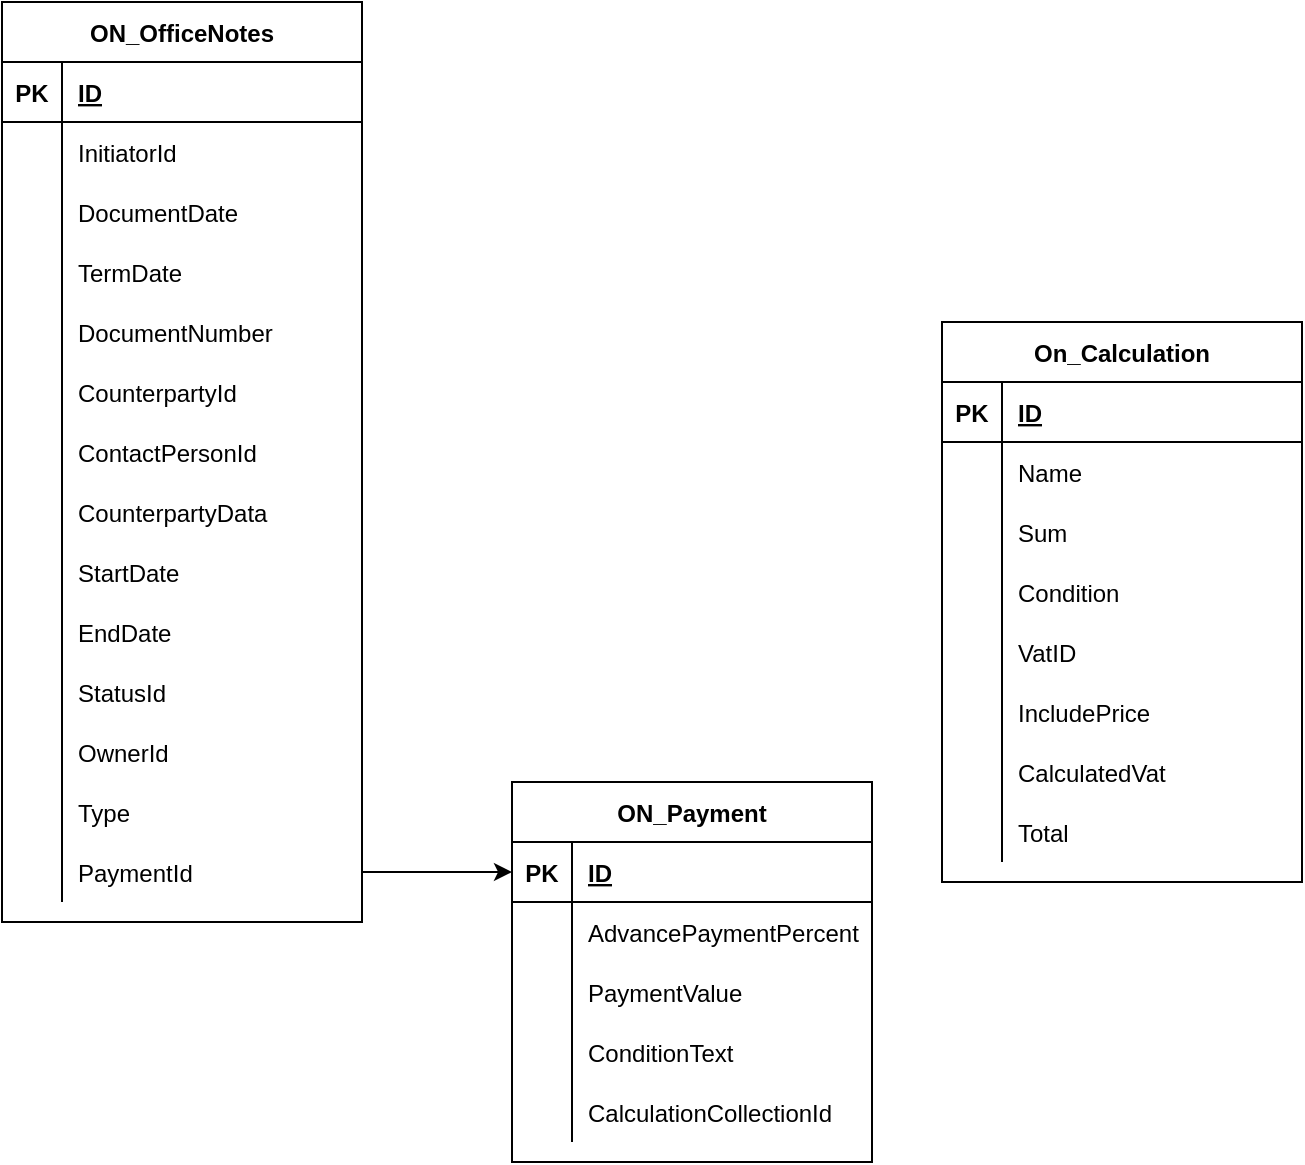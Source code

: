 <mxfile version="14.9.3" type="github">
  <diagram id="o9tZzDsZc5EpWewqO8UT" name="Page-1">
    <mxGraphModel dx="2035" dy="663" grid="1" gridSize="10" guides="1" tooltips="1" connect="1" arrows="1" fold="1" page="1" pageScale="1" pageWidth="850" pageHeight="1100" math="0" shadow="0">
      <root>
        <mxCell id="0" />
        <mxCell id="1" parent="0" />
        <mxCell id="1RrpfRTcjB2mCcqAEJ5P-1" value="ON_OfficeNotes" style="shape=table;startSize=30;container=1;collapsible=1;childLayout=tableLayout;fixedRows=1;rowLines=0;fontStyle=1;align=center;resizeLast=1;" vertex="1" parent="1">
          <mxGeometry x="-10" y="50" width="180" height="460" as="geometry" />
        </mxCell>
        <mxCell id="1RrpfRTcjB2mCcqAEJ5P-2" value="" style="shape=partialRectangle;collapsible=0;dropTarget=0;pointerEvents=0;fillColor=none;top=0;left=0;bottom=1;right=0;points=[[0,0.5],[1,0.5]];portConstraint=eastwest;" vertex="1" parent="1RrpfRTcjB2mCcqAEJ5P-1">
          <mxGeometry y="30" width="180" height="30" as="geometry" />
        </mxCell>
        <mxCell id="1RrpfRTcjB2mCcqAEJ5P-3" value="PK" style="shape=partialRectangle;connectable=0;fillColor=none;top=0;left=0;bottom=0;right=0;fontStyle=1;overflow=hidden;" vertex="1" parent="1RrpfRTcjB2mCcqAEJ5P-2">
          <mxGeometry width="30" height="30" as="geometry" />
        </mxCell>
        <mxCell id="1RrpfRTcjB2mCcqAEJ5P-4" value="ID" style="shape=partialRectangle;connectable=0;fillColor=none;top=0;left=0;bottom=0;right=0;align=left;spacingLeft=6;fontStyle=5;overflow=hidden;" vertex="1" parent="1RrpfRTcjB2mCcqAEJ5P-2">
          <mxGeometry x="30" width="150" height="30" as="geometry" />
        </mxCell>
        <mxCell id="1RrpfRTcjB2mCcqAEJ5P-5" value="" style="shape=partialRectangle;collapsible=0;dropTarget=0;pointerEvents=0;fillColor=none;top=0;left=0;bottom=0;right=0;points=[[0,0.5],[1,0.5]];portConstraint=eastwest;" vertex="1" parent="1RrpfRTcjB2mCcqAEJ5P-1">
          <mxGeometry y="60" width="180" height="30" as="geometry" />
        </mxCell>
        <mxCell id="1RrpfRTcjB2mCcqAEJ5P-6" value="" style="shape=partialRectangle;connectable=0;fillColor=none;top=0;left=0;bottom=0;right=0;editable=1;overflow=hidden;" vertex="1" parent="1RrpfRTcjB2mCcqAEJ5P-5">
          <mxGeometry width="30" height="30" as="geometry" />
        </mxCell>
        <mxCell id="1RrpfRTcjB2mCcqAEJ5P-7" value="InitiatorId" style="shape=partialRectangle;connectable=0;fillColor=none;top=0;left=0;bottom=0;right=0;align=left;spacingLeft=6;overflow=hidden;" vertex="1" parent="1RrpfRTcjB2mCcqAEJ5P-5">
          <mxGeometry x="30" width="150" height="30" as="geometry" />
        </mxCell>
        <mxCell id="1RrpfRTcjB2mCcqAEJ5P-8" value="" style="shape=partialRectangle;collapsible=0;dropTarget=0;pointerEvents=0;fillColor=none;top=0;left=0;bottom=0;right=0;points=[[0,0.5],[1,0.5]];portConstraint=eastwest;" vertex="1" parent="1RrpfRTcjB2mCcqAEJ5P-1">
          <mxGeometry y="90" width="180" height="30" as="geometry" />
        </mxCell>
        <mxCell id="1RrpfRTcjB2mCcqAEJ5P-9" value="" style="shape=partialRectangle;connectable=0;fillColor=none;top=0;left=0;bottom=0;right=0;editable=1;overflow=hidden;" vertex="1" parent="1RrpfRTcjB2mCcqAEJ5P-8">
          <mxGeometry width="30" height="30" as="geometry" />
        </mxCell>
        <mxCell id="1RrpfRTcjB2mCcqAEJ5P-10" value="DocumentDate" style="shape=partialRectangle;connectable=0;fillColor=none;top=0;left=0;bottom=0;right=0;align=left;spacingLeft=6;overflow=hidden;" vertex="1" parent="1RrpfRTcjB2mCcqAEJ5P-8">
          <mxGeometry x="30" width="150" height="30" as="geometry" />
        </mxCell>
        <mxCell id="1RrpfRTcjB2mCcqAEJ5P-11" value="" style="shape=partialRectangle;collapsible=0;dropTarget=0;pointerEvents=0;fillColor=none;top=0;left=0;bottom=0;right=0;points=[[0,0.5],[1,0.5]];portConstraint=eastwest;" vertex="1" parent="1RrpfRTcjB2mCcqAEJ5P-1">
          <mxGeometry y="120" width="180" height="30" as="geometry" />
        </mxCell>
        <mxCell id="1RrpfRTcjB2mCcqAEJ5P-12" value="" style="shape=partialRectangle;connectable=0;fillColor=none;top=0;left=0;bottom=0;right=0;editable=1;overflow=hidden;" vertex="1" parent="1RrpfRTcjB2mCcqAEJ5P-11">
          <mxGeometry width="30" height="30" as="geometry" />
        </mxCell>
        <mxCell id="1RrpfRTcjB2mCcqAEJ5P-13" value="TermDate" style="shape=partialRectangle;connectable=0;fillColor=none;top=0;left=0;bottom=0;right=0;align=left;spacingLeft=6;overflow=hidden;" vertex="1" parent="1RrpfRTcjB2mCcqAEJ5P-11">
          <mxGeometry x="30" width="150" height="30" as="geometry" />
        </mxCell>
        <mxCell id="1RrpfRTcjB2mCcqAEJ5P-14" value="" style="shape=partialRectangle;collapsible=0;dropTarget=0;pointerEvents=0;fillColor=none;top=0;left=0;bottom=0;right=0;points=[[0,0.5],[1,0.5]];portConstraint=eastwest;" vertex="1" parent="1RrpfRTcjB2mCcqAEJ5P-1">
          <mxGeometry y="150" width="180" height="30" as="geometry" />
        </mxCell>
        <mxCell id="1RrpfRTcjB2mCcqAEJ5P-15" value="" style="shape=partialRectangle;connectable=0;fillColor=none;top=0;left=0;bottom=0;right=0;editable=1;overflow=hidden;" vertex="1" parent="1RrpfRTcjB2mCcqAEJ5P-14">
          <mxGeometry width="30" height="30" as="geometry" />
        </mxCell>
        <mxCell id="1RrpfRTcjB2mCcqAEJ5P-16" value="DocumentNumber" style="shape=partialRectangle;connectable=0;fillColor=none;top=0;left=0;bottom=0;right=0;align=left;spacingLeft=6;overflow=hidden;" vertex="1" parent="1RrpfRTcjB2mCcqAEJ5P-14">
          <mxGeometry x="30" width="150" height="30" as="geometry" />
        </mxCell>
        <mxCell id="1RrpfRTcjB2mCcqAEJ5P-17" value="" style="shape=partialRectangle;collapsible=0;dropTarget=0;pointerEvents=0;fillColor=none;top=0;left=0;bottom=0;right=0;points=[[0,0.5],[1,0.5]];portConstraint=eastwest;" vertex="1" parent="1RrpfRTcjB2mCcqAEJ5P-1">
          <mxGeometry y="180" width="180" height="30" as="geometry" />
        </mxCell>
        <mxCell id="1RrpfRTcjB2mCcqAEJ5P-18" value="" style="shape=partialRectangle;connectable=0;fillColor=none;top=0;left=0;bottom=0;right=0;editable=1;overflow=hidden;" vertex="1" parent="1RrpfRTcjB2mCcqAEJ5P-17">
          <mxGeometry width="30" height="30" as="geometry" />
        </mxCell>
        <mxCell id="1RrpfRTcjB2mCcqAEJ5P-19" value="CounterpartyId" style="shape=partialRectangle;connectable=0;fillColor=none;top=0;left=0;bottom=0;right=0;align=left;spacingLeft=6;overflow=hidden;" vertex="1" parent="1RrpfRTcjB2mCcqAEJ5P-17">
          <mxGeometry x="30" width="150" height="30" as="geometry" />
        </mxCell>
        <mxCell id="1RrpfRTcjB2mCcqAEJ5P-20" value="" style="shape=partialRectangle;collapsible=0;dropTarget=0;pointerEvents=0;fillColor=none;top=0;left=0;bottom=0;right=0;points=[[0,0.5],[1,0.5]];portConstraint=eastwest;" vertex="1" parent="1RrpfRTcjB2mCcqAEJ5P-1">
          <mxGeometry y="210" width="180" height="30" as="geometry" />
        </mxCell>
        <mxCell id="1RrpfRTcjB2mCcqAEJ5P-21" value="" style="shape=partialRectangle;connectable=0;fillColor=none;top=0;left=0;bottom=0;right=0;editable=1;overflow=hidden;" vertex="1" parent="1RrpfRTcjB2mCcqAEJ5P-20">
          <mxGeometry width="30" height="30" as="geometry" />
        </mxCell>
        <mxCell id="1RrpfRTcjB2mCcqAEJ5P-22" value="ContactPersonId" style="shape=partialRectangle;connectable=0;fillColor=none;top=0;left=0;bottom=0;right=0;align=left;spacingLeft=6;overflow=hidden;" vertex="1" parent="1RrpfRTcjB2mCcqAEJ5P-20">
          <mxGeometry x="30" width="150" height="30" as="geometry" />
        </mxCell>
        <mxCell id="1RrpfRTcjB2mCcqAEJ5P-23" value="" style="shape=partialRectangle;collapsible=0;dropTarget=0;pointerEvents=0;fillColor=none;top=0;left=0;bottom=0;right=0;points=[[0,0.5],[1,0.5]];portConstraint=eastwest;" vertex="1" parent="1RrpfRTcjB2mCcqAEJ5P-1">
          <mxGeometry y="240" width="180" height="30" as="geometry" />
        </mxCell>
        <mxCell id="1RrpfRTcjB2mCcqAEJ5P-24" value="" style="shape=partialRectangle;connectable=0;fillColor=none;top=0;left=0;bottom=0;right=0;editable=1;overflow=hidden;" vertex="1" parent="1RrpfRTcjB2mCcqAEJ5P-23">
          <mxGeometry width="30" height="30" as="geometry" />
        </mxCell>
        <mxCell id="1RrpfRTcjB2mCcqAEJ5P-25" value="CounterpartyData" style="shape=partialRectangle;connectable=0;fillColor=none;top=0;left=0;bottom=0;right=0;align=left;spacingLeft=6;overflow=hidden;" vertex="1" parent="1RrpfRTcjB2mCcqAEJ5P-23">
          <mxGeometry x="30" width="150" height="30" as="geometry" />
        </mxCell>
        <mxCell id="1RrpfRTcjB2mCcqAEJ5P-26" value="" style="shape=partialRectangle;collapsible=0;dropTarget=0;pointerEvents=0;fillColor=none;top=0;left=0;bottom=0;right=0;points=[[0,0.5],[1,0.5]];portConstraint=eastwest;" vertex="1" parent="1RrpfRTcjB2mCcqAEJ5P-1">
          <mxGeometry y="270" width="180" height="30" as="geometry" />
        </mxCell>
        <mxCell id="1RrpfRTcjB2mCcqAEJ5P-27" value="" style="shape=partialRectangle;connectable=0;fillColor=none;top=0;left=0;bottom=0;right=0;editable=1;overflow=hidden;" vertex="1" parent="1RrpfRTcjB2mCcqAEJ5P-26">
          <mxGeometry width="30" height="30" as="geometry" />
        </mxCell>
        <mxCell id="1RrpfRTcjB2mCcqAEJ5P-28" value="StartDate" style="shape=partialRectangle;connectable=0;fillColor=none;top=0;left=0;bottom=0;right=0;align=left;spacingLeft=6;overflow=hidden;" vertex="1" parent="1RrpfRTcjB2mCcqAEJ5P-26">
          <mxGeometry x="30" width="150" height="30" as="geometry" />
        </mxCell>
        <mxCell id="1RrpfRTcjB2mCcqAEJ5P-29" value="" style="shape=partialRectangle;collapsible=0;dropTarget=0;pointerEvents=0;fillColor=none;top=0;left=0;bottom=0;right=0;points=[[0,0.5],[1,0.5]];portConstraint=eastwest;" vertex="1" parent="1RrpfRTcjB2mCcqAEJ5P-1">
          <mxGeometry y="300" width="180" height="30" as="geometry" />
        </mxCell>
        <mxCell id="1RrpfRTcjB2mCcqAEJ5P-30" value="" style="shape=partialRectangle;connectable=0;fillColor=none;top=0;left=0;bottom=0;right=0;editable=1;overflow=hidden;" vertex="1" parent="1RrpfRTcjB2mCcqAEJ5P-29">
          <mxGeometry width="30" height="30" as="geometry" />
        </mxCell>
        <mxCell id="1RrpfRTcjB2mCcqAEJ5P-31" value="EndDate" style="shape=partialRectangle;connectable=0;fillColor=none;top=0;left=0;bottom=0;right=0;align=left;spacingLeft=6;overflow=hidden;" vertex="1" parent="1RrpfRTcjB2mCcqAEJ5P-29">
          <mxGeometry x="30" width="150" height="30" as="geometry" />
        </mxCell>
        <mxCell id="1RrpfRTcjB2mCcqAEJ5P-32" value="" style="shape=partialRectangle;collapsible=0;dropTarget=0;pointerEvents=0;fillColor=none;top=0;left=0;bottom=0;right=0;points=[[0,0.5],[1,0.5]];portConstraint=eastwest;" vertex="1" parent="1RrpfRTcjB2mCcqAEJ5P-1">
          <mxGeometry y="330" width="180" height="30" as="geometry" />
        </mxCell>
        <mxCell id="1RrpfRTcjB2mCcqAEJ5P-33" value="" style="shape=partialRectangle;connectable=0;fillColor=none;top=0;left=0;bottom=0;right=0;editable=1;overflow=hidden;" vertex="1" parent="1RrpfRTcjB2mCcqAEJ5P-32">
          <mxGeometry width="30" height="30" as="geometry" />
        </mxCell>
        <mxCell id="1RrpfRTcjB2mCcqAEJ5P-34" value="StatusId" style="shape=partialRectangle;connectable=0;fillColor=none;top=0;left=0;bottom=0;right=0;align=left;spacingLeft=6;overflow=hidden;" vertex="1" parent="1RrpfRTcjB2mCcqAEJ5P-32">
          <mxGeometry x="30" width="150" height="30" as="geometry" />
        </mxCell>
        <mxCell id="1RrpfRTcjB2mCcqAEJ5P-69" value="" style="shape=partialRectangle;collapsible=0;dropTarget=0;pointerEvents=0;fillColor=none;top=0;left=0;bottom=0;right=0;points=[[0,0.5],[1,0.5]];portConstraint=eastwest;" vertex="1" parent="1RrpfRTcjB2mCcqAEJ5P-1">
          <mxGeometry y="360" width="180" height="30" as="geometry" />
        </mxCell>
        <mxCell id="1RrpfRTcjB2mCcqAEJ5P-70" value="" style="shape=partialRectangle;connectable=0;fillColor=none;top=0;left=0;bottom=0;right=0;editable=1;overflow=hidden;" vertex="1" parent="1RrpfRTcjB2mCcqAEJ5P-69">
          <mxGeometry width="30" height="30" as="geometry" />
        </mxCell>
        <mxCell id="1RrpfRTcjB2mCcqAEJ5P-71" value="OwnerId" style="shape=partialRectangle;connectable=0;fillColor=none;top=0;left=0;bottom=0;right=0;align=left;spacingLeft=6;overflow=hidden;" vertex="1" parent="1RrpfRTcjB2mCcqAEJ5P-69">
          <mxGeometry x="30" width="150" height="30" as="geometry" />
        </mxCell>
        <mxCell id="1RrpfRTcjB2mCcqAEJ5P-72" value="" style="shape=partialRectangle;collapsible=0;dropTarget=0;pointerEvents=0;fillColor=none;top=0;left=0;bottom=0;right=0;points=[[0,0.5],[1,0.5]];portConstraint=eastwest;" vertex="1" parent="1RrpfRTcjB2mCcqAEJ5P-1">
          <mxGeometry y="390" width="180" height="30" as="geometry" />
        </mxCell>
        <mxCell id="1RrpfRTcjB2mCcqAEJ5P-73" value="" style="shape=partialRectangle;connectable=0;fillColor=none;top=0;left=0;bottom=0;right=0;editable=1;overflow=hidden;" vertex="1" parent="1RrpfRTcjB2mCcqAEJ5P-72">
          <mxGeometry width="30" height="30" as="geometry" />
        </mxCell>
        <mxCell id="1RrpfRTcjB2mCcqAEJ5P-74" value="Type" style="shape=partialRectangle;connectable=0;fillColor=none;top=0;left=0;bottom=0;right=0;align=left;spacingLeft=6;overflow=hidden;" vertex="1" parent="1RrpfRTcjB2mCcqAEJ5P-72">
          <mxGeometry x="30" width="150" height="30" as="geometry" />
        </mxCell>
        <mxCell id="1RrpfRTcjB2mCcqAEJ5P-75" value="" style="shape=partialRectangle;collapsible=0;dropTarget=0;pointerEvents=0;fillColor=none;top=0;left=0;bottom=0;right=0;points=[[0,0.5],[1,0.5]];portConstraint=eastwest;" vertex="1" parent="1RrpfRTcjB2mCcqAEJ5P-1">
          <mxGeometry y="420" width="180" height="30" as="geometry" />
        </mxCell>
        <mxCell id="1RrpfRTcjB2mCcqAEJ5P-76" value="" style="shape=partialRectangle;connectable=0;fillColor=none;top=0;left=0;bottom=0;right=0;editable=1;overflow=hidden;" vertex="1" parent="1RrpfRTcjB2mCcqAEJ5P-75">
          <mxGeometry width="30" height="30" as="geometry" />
        </mxCell>
        <mxCell id="1RrpfRTcjB2mCcqAEJ5P-77" value="PaymentId" style="shape=partialRectangle;connectable=0;fillColor=none;top=0;left=0;bottom=0;right=0;align=left;spacingLeft=6;overflow=hidden;" vertex="1" parent="1RrpfRTcjB2mCcqAEJ5P-75">
          <mxGeometry x="30" width="150" height="30" as="geometry" />
        </mxCell>
        <mxCell id="1RrpfRTcjB2mCcqAEJ5P-87" style="edgeStyle=orthogonalEdgeStyle;rounded=0;orthogonalLoop=1;jettySize=auto;html=1;entryX=0;entryY=0.5;entryDx=0;entryDy=0;" edge="1" parent="1" source="1RrpfRTcjB2mCcqAEJ5P-75" target="1RrpfRTcjB2mCcqAEJ5P-89">
          <mxGeometry relative="1" as="geometry">
            <mxPoint x="330" y="260" as="targetPoint" />
          </mxGeometry>
        </mxCell>
        <mxCell id="1RrpfRTcjB2mCcqAEJ5P-88" value="ON_Payment" style="shape=table;startSize=30;container=1;collapsible=1;childLayout=tableLayout;fixedRows=1;rowLines=0;fontStyle=1;align=center;resizeLast=1;" vertex="1" parent="1">
          <mxGeometry x="245" y="440" width="180" height="190" as="geometry" />
        </mxCell>
        <mxCell id="1RrpfRTcjB2mCcqAEJ5P-89" value="" style="shape=partialRectangle;collapsible=0;dropTarget=0;pointerEvents=0;fillColor=none;top=0;left=0;bottom=1;right=0;points=[[0,0.5],[1,0.5]];portConstraint=eastwest;" vertex="1" parent="1RrpfRTcjB2mCcqAEJ5P-88">
          <mxGeometry y="30" width="180" height="30" as="geometry" />
        </mxCell>
        <mxCell id="1RrpfRTcjB2mCcqAEJ5P-90" value="PK" style="shape=partialRectangle;connectable=0;fillColor=none;top=0;left=0;bottom=0;right=0;fontStyle=1;overflow=hidden;" vertex="1" parent="1RrpfRTcjB2mCcqAEJ5P-89">
          <mxGeometry width="30" height="30" as="geometry" />
        </mxCell>
        <mxCell id="1RrpfRTcjB2mCcqAEJ5P-91" value="ID" style="shape=partialRectangle;connectable=0;fillColor=none;top=0;left=0;bottom=0;right=0;align=left;spacingLeft=6;fontStyle=5;overflow=hidden;" vertex="1" parent="1RrpfRTcjB2mCcqAEJ5P-89">
          <mxGeometry x="30" width="150" height="30" as="geometry" />
        </mxCell>
        <mxCell id="1RrpfRTcjB2mCcqAEJ5P-92" value="" style="shape=partialRectangle;collapsible=0;dropTarget=0;pointerEvents=0;fillColor=none;top=0;left=0;bottom=0;right=0;points=[[0,0.5],[1,0.5]];portConstraint=eastwest;" vertex="1" parent="1RrpfRTcjB2mCcqAEJ5P-88">
          <mxGeometry y="60" width="180" height="30" as="geometry" />
        </mxCell>
        <mxCell id="1RrpfRTcjB2mCcqAEJ5P-93" value="" style="shape=partialRectangle;connectable=0;fillColor=none;top=0;left=0;bottom=0;right=0;editable=1;overflow=hidden;" vertex="1" parent="1RrpfRTcjB2mCcqAEJ5P-92">
          <mxGeometry width="30" height="30" as="geometry" />
        </mxCell>
        <mxCell id="1RrpfRTcjB2mCcqAEJ5P-94" value="AdvancePaymentPercent" style="shape=partialRectangle;connectable=0;fillColor=none;top=0;left=0;bottom=0;right=0;align=left;spacingLeft=6;overflow=hidden;" vertex="1" parent="1RrpfRTcjB2mCcqAEJ5P-92">
          <mxGeometry x="30" width="150" height="30" as="geometry" />
        </mxCell>
        <mxCell id="1RrpfRTcjB2mCcqAEJ5P-95" value="" style="shape=partialRectangle;collapsible=0;dropTarget=0;pointerEvents=0;fillColor=none;top=0;left=0;bottom=0;right=0;points=[[0,0.5],[1,0.5]];portConstraint=eastwest;" vertex="1" parent="1RrpfRTcjB2mCcqAEJ5P-88">
          <mxGeometry y="90" width="180" height="30" as="geometry" />
        </mxCell>
        <mxCell id="1RrpfRTcjB2mCcqAEJ5P-96" value="" style="shape=partialRectangle;connectable=0;fillColor=none;top=0;left=0;bottom=0;right=0;editable=1;overflow=hidden;" vertex="1" parent="1RrpfRTcjB2mCcqAEJ5P-95">
          <mxGeometry width="30" height="30" as="geometry" />
        </mxCell>
        <mxCell id="1RrpfRTcjB2mCcqAEJ5P-97" value="PaymentValue" style="shape=partialRectangle;connectable=0;fillColor=none;top=0;left=0;bottom=0;right=0;align=left;spacingLeft=6;overflow=hidden;" vertex="1" parent="1RrpfRTcjB2mCcqAEJ5P-95">
          <mxGeometry x="30" width="150" height="30" as="geometry" />
        </mxCell>
        <mxCell id="1RrpfRTcjB2mCcqAEJ5P-98" value="" style="shape=partialRectangle;collapsible=0;dropTarget=0;pointerEvents=0;fillColor=none;top=0;left=0;bottom=0;right=0;points=[[0,0.5],[1,0.5]];portConstraint=eastwest;" vertex="1" parent="1RrpfRTcjB2mCcqAEJ5P-88">
          <mxGeometry y="120" width="180" height="30" as="geometry" />
        </mxCell>
        <mxCell id="1RrpfRTcjB2mCcqAEJ5P-99" value="" style="shape=partialRectangle;connectable=0;fillColor=none;top=0;left=0;bottom=0;right=0;editable=1;overflow=hidden;" vertex="1" parent="1RrpfRTcjB2mCcqAEJ5P-98">
          <mxGeometry width="30" height="30" as="geometry" />
        </mxCell>
        <mxCell id="1RrpfRTcjB2mCcqAEJ5P-100" value="ConditionText" style="shape=partialRectangle;connectable=0;fillColor=none;top=0;left=0;bottom=0;right=0;align=left;spacingLeft=6;overflow=hidden;" vertex="1" parent="1RrpfRTcjB2mCcqAEJ5P-98">
          <mxGeometry x="30" width="150" height="30" as="geometry" />
        </mxCell>
        <mxCell id="1RrpfRTcjB2mCcqAEJ5P-101" value="" style="shape=partialRectangle;collapsible=0;dropTarget=0;pointerEvents=0;fillColor=none;top=0;left=0;bottom=0;right=0;points=[[0,0.5],[1,0.5]];portConstraint=eastwest;" vertex="1" parent="1RrpfRTcjB2mCcqAEJ5P-88">
          <mxGeometry y="150" width="180" height="30" as="geometry" />
        </mxCell>
        <mxCell id="1RrpfRTcjB2mCcqAEJ5P-102" value="" style="shape=partialRectangle;connectable=0;fillColor=none;top=0;left=0;bottom=0;right=0;editable=1;overflow=hidden;" vertex="1" parent="1RrpfRTcjB2mCcqAEJ5P-101">
          <mxGeometry width="30" height="30" as="geometry" />
        </mxCell>
        <mxCell id="1RrpfRTcjB2mCcqAEJ5P-103" value="CalculationCollectionId" style="shape=partialRectangle;connectable=0;fillColor=none;top=0;left=0;bottom=0;right=0;align=left;spacingLeft=6;overflow=hidden;" vertex="1" parent="1RrpfRTcjB2mCcqAEJ5P-101">
          <mxGeometry x="30" width="150" height="30" as="geometry" />
        </mxCell>
        <mxCell id="1RrpfRTcjB2mCcqAEJ5P-104" value="On_Calculation" style="shape=table;startSize=30;container=1;collapsible=1;childLayout=tableLayout;fixedRows=1;rowLines=0;fontStyle=1;align=center;resizeLast=1;" vertex="1" parent="1">
          <mxGeometry x="460" y="210" width="180" height="280" as="geometry" />
        </mxCell>
        <mxCell id="1RrpfRTcjB2mCcqAEJ5P-105" value="" style="shape=partialRectangle;collapsible=0;dropTarget=0;pointerEvents=0;fillColor=none;top=0;left=0;bottom=1;right=0;points=[[0,0.5],[1,0.5]];portConstraint=eastwest;" vertex="1" parent="1RrpfRTcjB2mCcqAEJ5P-104">
          <mxGeometry y="30" width="180" height="30" as="geometry" />
        </mxCell>
        <mxCell id="1RrpfRTcjB2mCcqAEJ5P-106" value="PK" style="shape=partialRectangle;connectable=0;fillColor=none;top=0;left=0;bottom=0;right=0;fontStyle=1;overflow=hidden;" vertex="1" parent="1RrpfRTcjB2mCcqAEJ5P-105">
          <mxGeometry width="30" height="30" as="geometry" />
        </mxCell>
        <mxCell id="1RrpfRTcjB2mCcqAEJ5P-107" value="ID" style="shape=partialRectangle;connectable=0;fillColor=none;top=0;left=0;bottom=0;right=0;align=left;spacingLeft=6;fontStyle=5;overflow=hidden;" vertex="1" parent="1RrpfRTcjB2mCcqAEJ5P-105">
          <mxGeometry x="30" width="150" height="30" as="geometry" />
        </mxCell>
        <mxCell id="1RrpfRTcjB2mCcqAEJ5P-108" value="" style="shape=partialRectangle;collapsible=0;dropTarget=0;pointerEvents=0;fillColor=none;top=0;left=0;bottom=0;right=0;points=[[0,0.5],[1,0.5]];portConstraint=eastwest;" vertex="1" parent="1RrpfRTcjB2mCcqAEJ5P-104">
          <mxGeometry y="60" width="180" height="30" as="geometry" />
        </mxCell>
        <mxCell id="1RrpfRTcjB2mCcqAEJ5P-109" value="" style="shape=partialRectangle;connectable=0;fillColor=none;top=0;left=0;bottom=0;right=0;editable=1;overflow=hidden;" vertex="1" parent="1RrpfRTcjB2mCcqAEJ5P-108">
          <mxGeometry width="30" height="30" as="geometry" />
        </mxCell>
        <mxCell id="1RrpfRTcjB2mCcqAEJ5P-110" value="Name" style="shape=partialRectangle;connectable=0;fillColor=none;top=0;left=0;bottom=0;right=0;align=left;spacingLeft=6;overflow=hidden;" vertex="1" parent="1RrpfRTcjB2mCcqAEJ5P-108">
          <mxGeometry x="30" width="150" height="30" as="geometry" />
        </mxCell>
        <mxCell id="1RrpfRTcjB2mCcqAEJ5P-111" value="" style="shape=partialRectangle;collapsible=0;dropTarget=0;pointerEvents=0;fillColor=none;top=0;left=0;bottom=0;right=0;points=[[0,0.5],[1,0.5]];portConstraint=eastwest;" vertex="1" parent="1RrpfRTcjB2mCcqAEJ5P-104">
          <mxGeometry y="90" width="180" height="30" as="geometry" />
        </mxCell>
        <mxCell id="1RrpfRTcjB2mCcqAEJ5P-112" value="" style="shape=partialRectangle;connectable=0;fillColor=none;top=0;left=0;bottom=0;right=0;editable=1;overflow=hidden;" vertex="1" parent="1RrpfRTcjB2mCcqAEJ5P-111">
          <mxGeometry width="30" height="30" as="geometry" />
        </mxCell>
        <mxCell id="1RrpfRTcjB2mCcqAEJ5P-113" value="Sum" style="shape=partialRectangle;connectable=0;fillColor=none;top=0;left=0;bottom=0;right=0;align=left;spacingLeft=6;overflow=hidden;" vertex="1" parent="1RrpfRTcjB2mCcqAEJ5P-111">
          <mxGeometry x="30" width="150" height="30" as="geometry" />
        </mxCell>
        <mxCell id="1RrpfRTcjB2mCcqAEJ5P-114" value="" style="shape=partialRectangle;collapsible=0;dropTarget=0;pointerEvents=0;fillColor=none;top=0;left=0;bottom=0;right=0;points=[[0,0.5],[1,0.5]];portConstraint=eastwest;" vertex="1" parent="1RrpfRTcjB2mCcqAEJ5P-104">
          <mxGeometry y="120" width="180" height="30" as="geometry" />
        </mxCell>
        <mxCell id="1RrpfRTcjB2mCcqAEJ5P-115" value="" style="shape=partialRectangle;connectable=0;fillColor=none;top=0;left=0;bottom=0;right=0;editable=1;overflow=hidden;" vertex="1" parent="1RrpfRTcjB2mCcqAEJ5P-114">
          <mxGeometry width="30" height="30" as="geometry" />
        </mxCell>
        <mxCell id="1RrpfRTcjB2mCcqAEJ5P-116" value="Condition" style="shape=partialRectangle;connectable=0;fillColor=none;top=0;left=0;bottom=0;right=0;align=left;spacingLeft=6;overflow=hidden;" vertex="1" parent="1RrpfRTcjB2mCcqAEJ5P-114">
          <mxGeometry x="30" width="150" height="30" as="geometry" />
        </mxCell>
        <mxCell id="1RrpfRTcjB2mCcqAEJ5P-117" value="" style="shape=partialRectangle;collapsible=0;dropTarget=0;pointerEvents=0;fillColor=none;top=0;left=0;bottom=0;right=0;points=[[0,0.5],[1,0.5]];portConstraint=eastwest;" vertex="1" parent="1RrpfRTcjB2mCcqAEJ5P-104">
          <mxGeometry y="150" width="180" height="30" as="geometry" />
        </mxCell>
        <mxCell id="1RrpfRTcjB2mCcqAEJ5P-118" value="" style="shape=partialRectangle;connectable=0;fillColor=none;top=0;left=0;bottom=0;right=0;editable=1;overflow=hidden;" vertex="1" parent="1RrpfRTcjB2mCcqAEJ5P-117">
          <mxGeometry width="30" height="30" as="geometry" />
        </mxCell>
        <mxCell id="1RrpfRTcjB2mCcqAEJ5P-119" value="VatID" style="shape=partialRectangle;connectable=0;fillColor=none;top=0;left=0;bottom=0;right=0;align=left;spacingLeft=6;overflow=hidden;" vertex="1" parent="1RrpfRTcjB2mCcqAEJ5P-117">
          <mxGeometry x="30" width="150" height="30" as="geometry" />
        </mxCell>
        <mxCell id="1RrpfRTcjB2mCcqAEJ5P-120" value="" style="shape=partialRectangle;collapsible=0;dropTarget=0;pointerEvents=0;fillColor=none;top=0;left=0;bottom=0;right=0;points=[[0,0.5],[1,0.5]];portConstraint=eastwest;" vertex="1" parent="1RrpfRTcjB2mCcqAEJ5P-104">
          <mxGeometry y="180" width="180" height="30" as="geometry" />
        </mxCell>
        <mxCell id="1RrpfRTcjB2mCcqAEJ5P-121" value="" style="shape=partialRectangle;connectable=0;fillColor=none;top=0;left=0;bottom=0;right=0;editable=1;overflow=hidden;" vertex="1" parent="1RrpfRTcjB2mCcqAEJ5P-120">
          <mxGeometry width="30" height="30" as="geometry" />
        </mxCell>
        <mxCell id="1RrpfRTcjB2mCcqAEJ5P-122" value="IncludePrice" style="shape=partialRectangle;connectable=0;fillColor=none;top=0;left=0;bottom=0;right=0;align=left;spacingLeft=6;overflow=hidden;" vertex="1" parent="1RrpfRTcjB2mCcqAEJ5P-120">
          <mxGeometry x="30" width="150" height="30" as="geometry" />
        </mxCell>
        <mxCell id="1RrpfRTcjB2mCcqAEJ5P-123" value="" style="shape=partialRectangle;collapsible=0;dropTarget=0;pointerEvents=0;fillColor=none;top=0;left=0;bottom=0;right=0;points=[[0,0.5],[1,0.5]];portConstraint=eastwest;" vertex="1" parent="1RrpfRTcjB2mCcqAEJ5P-104">
          <mxGeometry y="210" width="180" height="30" as="geometry" />
        </mxCell>
        <mxCell id="1RrpfRTcjB2mCcqAEJ5P-124" value="" style="shape=partialRectangle;connectable=0;fillColor=none;top=0;left=0;bottom=0;right=0;editable=1;overflow=hidden;" vertex="1" parent="1RrpfRTcjB2mCcqAEJ5P-123">
          <mxGeometry width="30" height="30" as="geometry" />
        </mxCell>
        <mxCell id="1RrpfRTcjB2mCcqAEJ5P-125" value="CalculatedVat" style="shape=partialRectangle;connectable=0;fillColor=none;top=0;left=0;bottom=0;right=0;align=left;spacingLeft=6;overflow=hidden;" vertex="1" parent="1RrpfRTcjB2mCcqAEJ5P-123">
          <mxGeometry x="30" width="150" height="30" as="geometry" />
        </mxCell>
        <mxCell id="1RrpfRTcjB2mCcqAEJ5P-126" value="" style="shape=partialRectangle;collapsible=0;dropTarget=0;pointerEvents=0;fillColor=none;top=0;left=0;bottom=0;right=0;points=[[0,0.5],[1,0.5]];portConstraint=eastwest;" vertex="1" parent="1RrpfRTcjB2mCcqAEJ5P-104">
          <mxGeometry y="240" width="180" height="30" as="geometry" />
        </mxCell>
        <mxCell id="1RrpfRTcjB2mCcqAEJ5P-127" value="" style="shape=partialRectangle;connectable=0;fillColor=none;top=0;left=0;bottom=0;right=0;editable=1;overflow=hidden;" vertex="1" parent="1RrpfRTcjB2mCcqAEJ5P-126">
          <mxGeometry width="30" height="30" as="geometry" />
        </mxCell>
        <mxCell id="1RrpfRTcjB2mCcqAEJ5P-128" value="Total" style="shape=partialRectangle;connectable=0;fillColor=none;top=0;left=0;bottom=0;right=0;align=left;spacingLeft=6;overflow=hidden;" vertex="1" parent="1RrpfRTcjB2mCcqAEJ5P-126">
          <mxGeometry x="30" width="150" height="30" as="geometry" />
        </mxCell>
      </root>
    </mxGraphModel>
  </diagram>
</mxfile>
